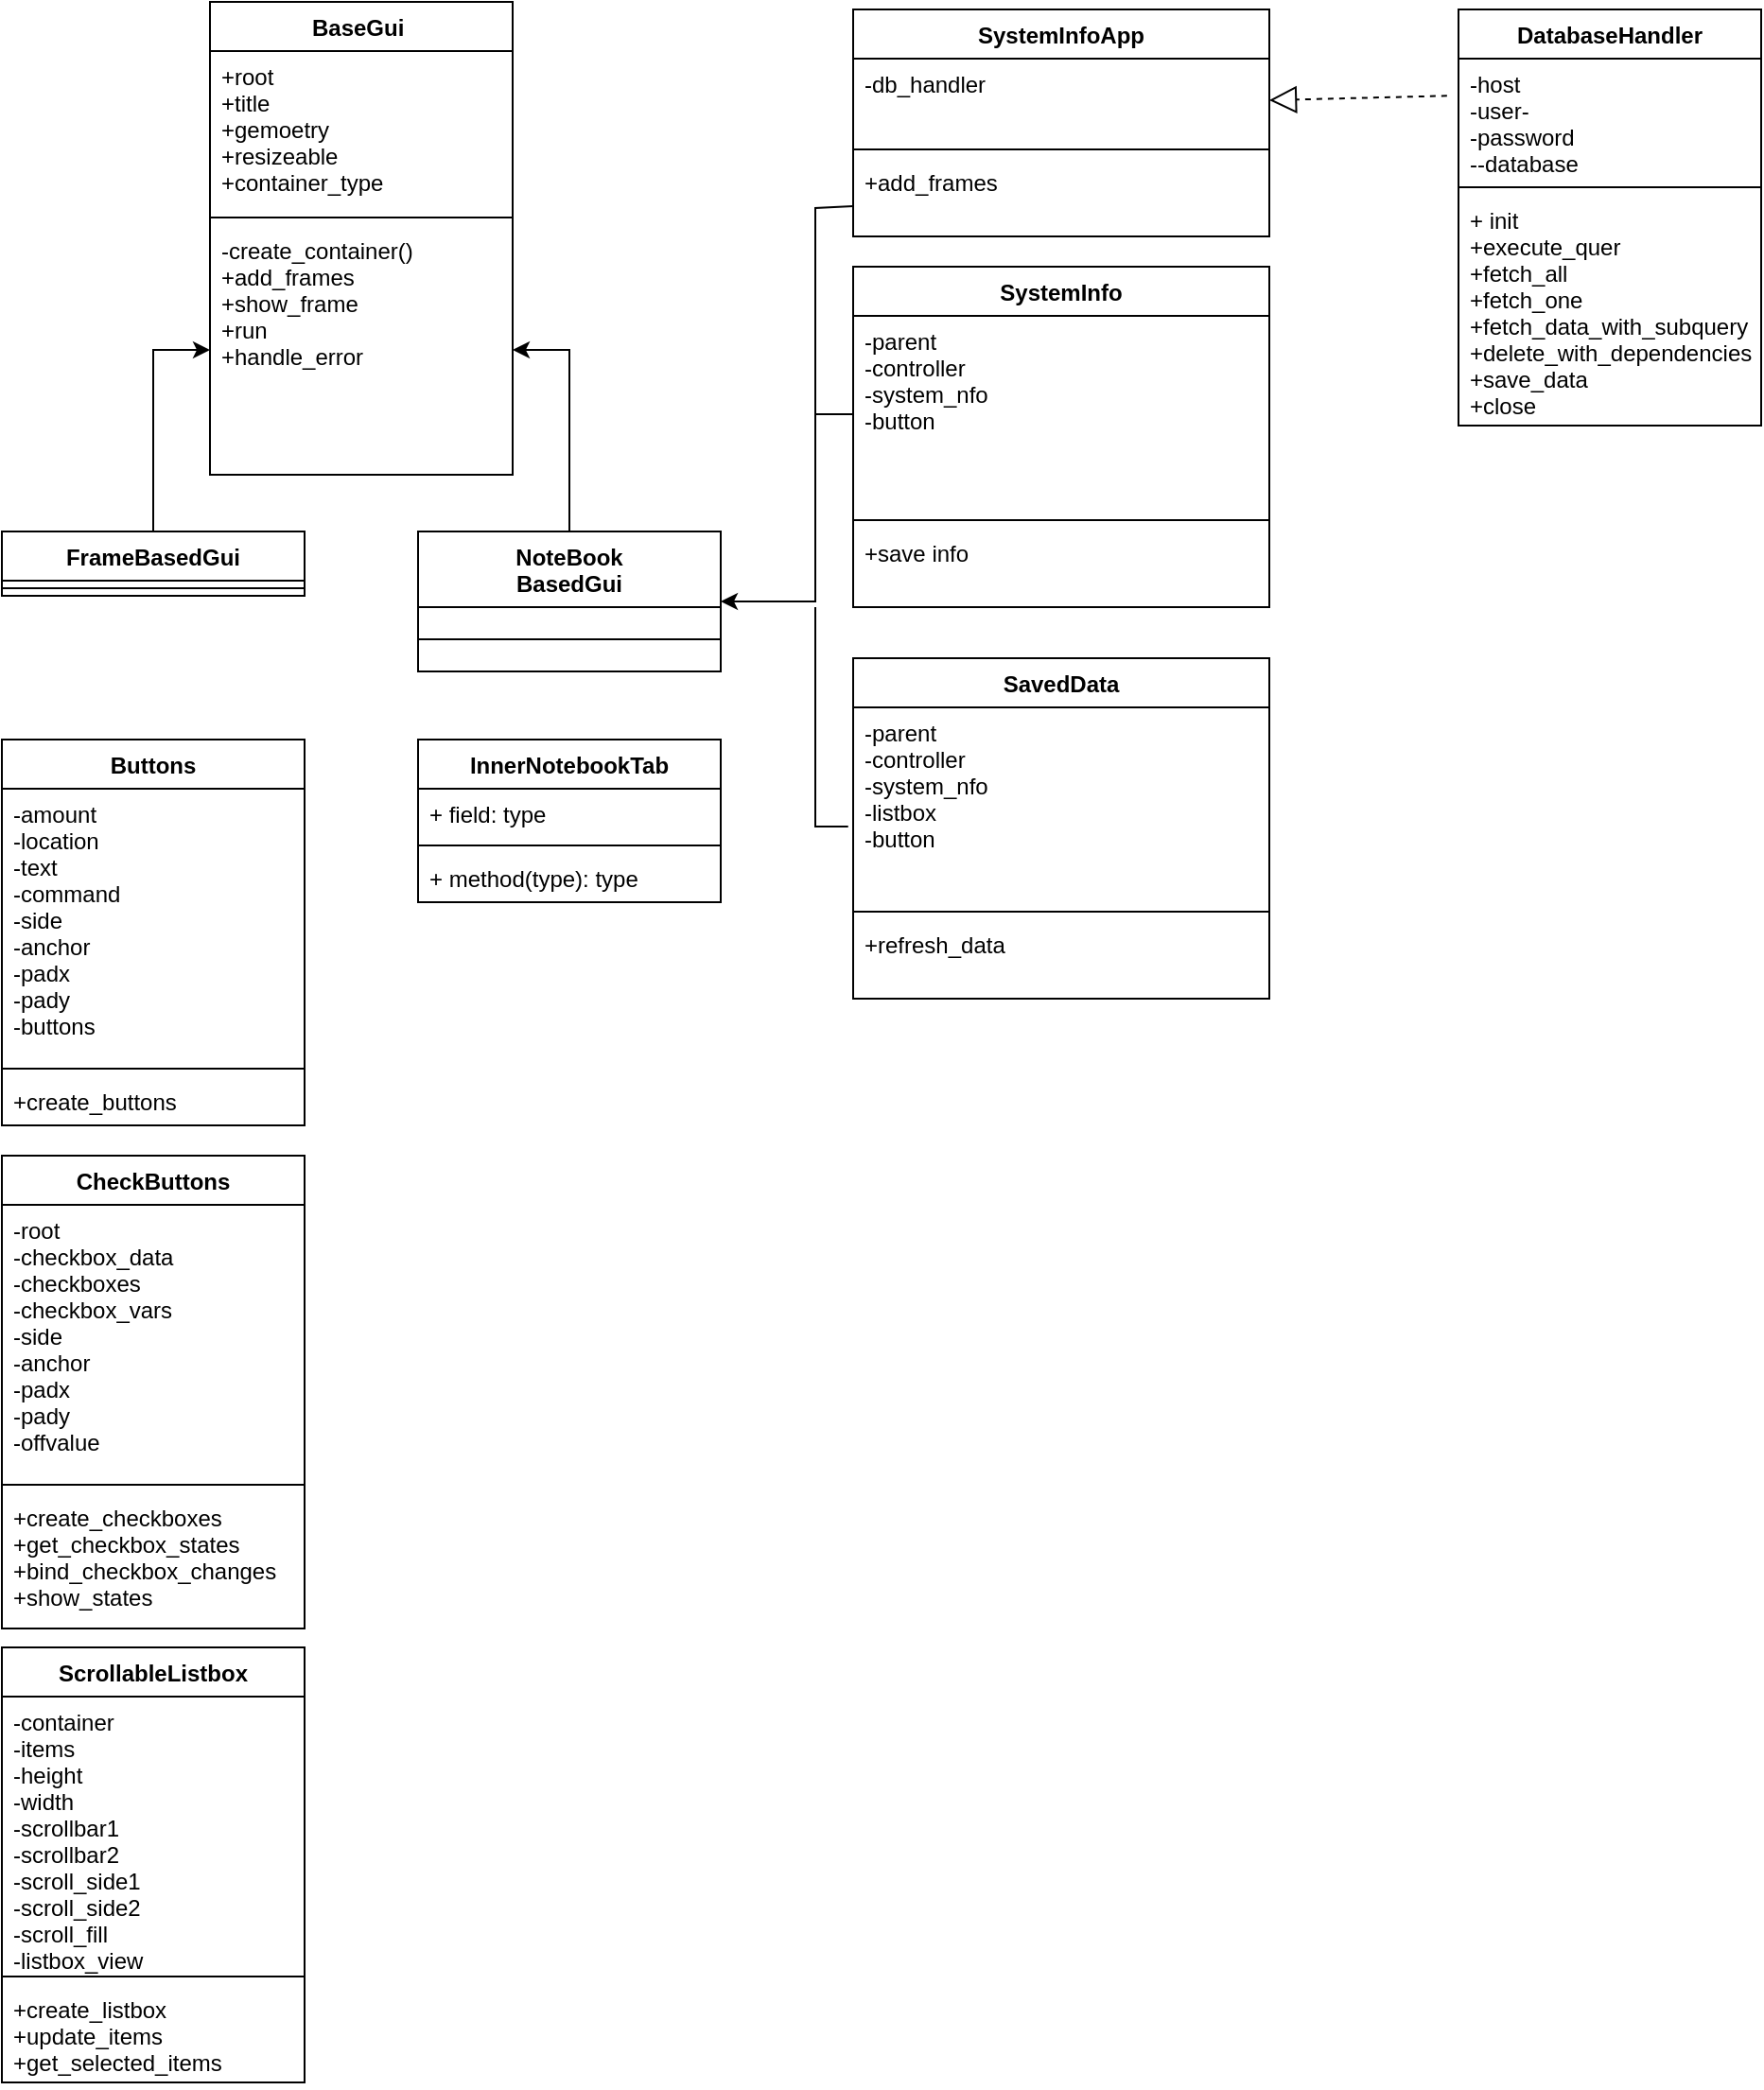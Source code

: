 <mxfile version="19.0.1" type="device"><diagram id="KrS2obj0hwFuAlFamoes" name="Page-1"><mxGraphModel dx="23" dy="1068" grid="1" gridSize="10" guides="1" tooltips="1" connect="1" arrows="1" fold="1" page="1" pageScale="1" pageWidth="827" pageHeight="1169" math="0" shadow="0"><root><mxCell id="0"/><mxCell id="1" parent="0"/><mxCell id="qQNqUFgwJ6L5TO0i5DmK-1" value="BaseGui " style="swimlane;fontStyle=1;align=center;verticalAlign=top;childLayout=stackLayout;horizontal=1;startSize=26;horizontalStack=0;resizeParent=1;resizeParentMax=0;resizeLast=0;collapsible=1;marginBottom=0;" vertex="1" parent="1"><mxGeometry x="1120" y="80" width="160" height="250" as="geometry"/></mxCell><mxCell id="qQNqUFgwJ6L5TO0i5DmK-2" value="+root&#10;+title&#10;+gemoetry&#10;+resizeable&#10;+container_type" style="text;strokeColor=none;fillColor=none;align=left;verticalAlign=top;spacingLeft=4;spacingRight=4;overflow=hidden;rotatable=0;points=[[0,0.5],[1,0.5]];portConstraint=eastwest;" vertex="1" parent="qQNqUFgwJ6L5TO0i5DmK-1"><mxGeometry y="26" width="160" height="84" as="geometry"/></mxCell><mxCell id="qQNqUFgwJ6L5TO0i5DmK-3" value="" style="line;strokeWidth=1;fillColor=none;align=left;verticalAlign=middle;spacingTop=-1;spacingLeft=3;spacingRight=3;rotatable=0;labelPosition=right;points=[];portConstraint=eastwest;" vertex="1" parent="qQNqUFgwJ6L5TO0i5DmK-1"><mxGeometry y="110" width="160" height="8" as="geometry"/></mxCell><mxCell id="qQNqUFgwJ6L5TO0i5DmK-4" value="-create_container()&#10;+add_frames&#10;+show_frame&#10;+run&#10;+handle_error" style="text;strokeColor=none;fillColor=none;align=left;verticalAlign=top;spacingLeft=4;spacingRight=4;overflow=hidden;rotatable=0;points=[[0,0.5],[1,0.5]];portConstraint=eastwest;" vertex="1" parent="qQNqUFgwJ6L5TO0i5DmK-1"><mxGeometry y="118" width="160" height="132" as="geometry"/></mxCell><mxCell id="qQNqUFgwJ6L5TO0i5DmK-5" value="" style="edgeStyle=orthogonalEdgeStyle;rounded=0;orthogonalLoop=1;jettySize=auto;html=1;" edge="1" parent="1" source="qQNqUFgwJ6L5TO0i5DmK-6" target="qQNqUFgwJ6L5TO0i5DmK-4"><mxGeometry relative="1" as="geometry"/></mxCell><mxCell id="qQNqUFgwJ6L5TO0i5DmK-6" value="FrameBasedGui" style="swimlane;fontStyle=1;align=center;verticalAlign=top;childLayout=stackLayout;horizontal=1;startSize=26;horizontalStack=0;resizeParent=1;resizeParentMax=0;resizeLast=0;collapsible=1;marginBottom=0;" vertex="1" parent="1"><mxGeometry x="1010" y="360" width="160" height="34" as="geometry"/></mxCell><mxCell id="qQNqUFgwJ6L5TO0i5DmK-7" value="" style="line;strokeWidth=1;fillColor=none;align=left;verticalAlign=middle;spacingTop=-1;spacingLeft=3;spacingRight=3;rotatable=0;labelPosition=right;points=[];portConstraint=eastwest;" vertex="1" parent="qQNqUFgwJ6L5TO0i5DmK-6"><mxGeometry y="26" width="160" height="8" as="geometry"/></mxCell><mxCell id="qQNqUFgwJ6L5TO0i5DmK-8" value="" style="edgeStyle=orthogonalEdgeStyle;rounded=0;orthogonalLoop=1;jettySize=auto;html=1;" edge="1" parent="1" source="qQNqUFgwJ6L5TO0i5DmK-9" target="qQNqUFgwJ6L5TO0i5DmK-4"><mxGeometry relative="1" as="geometry"/></mxCell><mxCell id="qQNqUFgwJ6L5TO0i5DmK-9" value="NoteBook&#10;BasedGui" style="swimlane;fontStyle=1;align=center;verticalAlign=top;childLayout=stackLayout;horizontal=1;startSize=40;horizontalStack=0;resizeParent=1;resizeParentMax=0;resizeLast=0;collapsible=1;marginBottom=0;" vertex="1" parent="1"><mxGeometry x="1230" y="360" width="160" height="74" as="geometry"/></mxCell><mxCell id="qQNqUFgwJ6L5TO0i5DmK-10" value="" style="line;strokeWidth=1;fillColor=none;align=left;verticalAlign=middle;spacingTop=-1;spacingLeft=3;spacingRight=3;rotatable=0;labelPosition=right;points=[];portConstraint=eastwest;" vertex="1" parent="qQNqUFgwJ6L5TO0i5DmK-9"><mxGeometry y="40" width="160" height="34" as="geometry"/></mxCell><mxCell id="qQNqUFgwJ6L5TO0i5DmK-11" value="Buttons" style="swimlane;fontStyle=1;align=center;verticalAlign=top;childLayout=stackLayout;horizontal=1;startSize=26;horizontalStack=0;resizeParent=1;resizeParentMax=0;resizeLast=0;collapsible=1;marginBottom=0;" vertex="1" parent="1"><mxGeometry x="1010" y="470" width="160" height="204" as="geometry"/></mxCell><mxCell id="qQNqUFgwJ6L5TO0i5DmK-12" value="-amount&#10;-location&#10;-text&#10;-command&#10;-side&#10;-anchor&#10;-padx&#10;-pady&#10;-buttons" style="text;strokeColor=none;fillColor=none;align=left;verticalAlign=top;spacingLeft=4;spacingRight=4;overflow=hidden;rotatable=0;points=[[0,0.5],[1,0.5]];portConstraint=eastwest;" vertex="1" parent="qQNqUFgwJ6L5TO0i5DmK-11"><mxGeometry y="26" width="160" height="144" as="geometry"/></mxCell><mxCell id="qQNqUFgwJ6L5TO0i5DmK-13" value="" style="line;strokeWidth=1;fillColor=none;align=left;verticalAlign=middle;spacingTop=-1;spacingLeft=3;spacingRight=3;rotatable=0;labelPosition=right;points=[];portConstraint=eastwest;" vertex="1" parent="qQNqUFgwJ6L5TO0i5DmK-11"><mxGeometry y="170" width="160" height="8" as="geometry"/></mxCell><mxCell id="qQNqUFgwJ6L5TO0i5DmK-14" value="+create_buttons" style="text;strokeColor=none;fillColor=none;align=left;verticalAlign=top;spacingLeft=4;spacingRight=4;overflow=hidden;rotatable=0;points=[[0,0.5],[1,0.5]];portConstraint=eastwest;" vertex="1" parent="qQNqUFgwJ6L5TO0i5DmK-11"><mxGeometry y="178" width="160" height="26" as="geometry"/></mxCell><mxCell id="qQNqUFgwJ6L5TO0i5DmK-27" value="SystemInfoApp" style="swimlane;fontStyle=1;align=center;verticalAlign=top;childLayout=stackLayout;horizontal=1;startSize=26;horizontalStack=0;resizeParent=1;resizeParentMax=0;resizeLast=0;collapsible=1;marginBottom=0;" vertex="1" parent="1"><mxGeometry x="1460" y="84" width="220" height="120" as="geometry"/></mxCell><mxCell id="qQNqUFgwJ6L5TO0i5DmK-28" value="-db_handler" style="text;strokeColor=none;fillColor=none;align=left;verticalAlign=top;spacingLeft=4;spacingRight=4;overflow=hidden;rotatable=0;points=[[0,0.5],[1,0.5]];portConstraint=eastwest;" vertex="1" parent="qQNqUFgwJ6L5TO0i5DmK-27"><mxGeometry y="26" width="220" height="44" as="geometry"/></mxCell><mxCell id="qQNqUFgwJ6L5TO0i5DmK-29" value="" style="line;strokeWidth=1;fillColor=none;align=left;verticalAlign=middle;spacingTop=-1;spacingLeft=3;spacingRight=3;rotatable=0;labelPosition=right;points=[];portConstraint=eastwest;" vertex="1" parent="qQNqUFgwJ6L5TO0i5DmK-27"><mxGeometry y="70" width="220" height="8" as="geometry"/></mxCell><mxCell id="qQNqUFgwJ6L5TO0i5DmK-30" value="+add_frames" style="text;strokeColor=none;fillColor=none;align=left;verticalAlign=top;spacingLeft=4;spacingRight=4;overflow=hidden;rotatable=0;points=[[0,0.5],[1,0.5]];portConstraint=eastwest;" vertex="1" parent="qQNqUFgwJ6L5TO0i5DmK-27"><mxGeometry y="78" width="220" height="42" as="geometry"/></mxCell><mxCell id="qQNqUFgwJ6L5TO0i5DmK-31" value="SystemInfo" style="swimlane;fontStyle=1;align=center;verticalAlign=top;childLayout=stackLayout;horizontal=1;startSize=26;horizontalStack=0;resizeParent=1;resizeParentMax=0;resizeLast=0;collapsible=1;marginBottom=0;" vertex="1" parent="1"><mxGeometry x="1460" y="220" width="220" height="180" as="geometry"/></mxCell><mxCell id="qQNqUFgwJ6L5TO0i5DmK-32" value="-parent&#10;-controller&#10;-system_nfo&#10;-button" style="text;strokeColor=none;fillColor=none;align=left;verticalAlign=top;spacingLeft=4;spacingRight=4;overflow=hidden;rotatable=0;points=[[0,0.5],[1,0.5]];portConstraint=eastwest;" vertex="1" parent="qQNqUFgwJ6L5TO0i5DmK-31"><mxGeometry y="26" width="220" height="104" as="geometry"/></mxCell><mxCell id="qQNqUFgwJ6L5TO0i5DmK-33" value="" style="line;strokeWidth=1;fillColor=none;align=left;verticalAlign=middle;spacingTop=-1;spacingLeft=3;spacingRight=3;rotatable=0;labelPosition=right;points=[];portConstraint=eastwest;" vertex="1" parent="qQNqUFgwJ6L5TO0i5DmK-31"><mxGeometry y="130" width="220" height="8" as="geometry"/></mxCell><mxCell id="qQNqUFgwJ6L5TO0i5DmK-34" value="+save info" style="text;strokeColor=none;fillColor=none;align=left;verticalAlign=top;spacingLeft=4;spacingRight=4;overflow=hidden;rotatable=0;points=[[0,0.5],[1,0.5]];portConstraint=eastwest;" vertex="1" parent="qQNqUFgwJ6L5TO0i5DmK-31"><mxGeometry y="138" width="220" height="42" as="geometry"/></mxCell><mxCell id="qQNqUFgwJ6L5TO0i5DmK-35" value="InnerNotebookTab" style="swimlane;fontStyle=1;align=center;verticalAlign=top;childLayout=stackLayout;horizontal=1;startSize=26;horizontalStack=0;resizeParent=1;resizeParentMax=0;resizeLast=0;collapsible=1;marginBottom=0;" vertex="1" parent="1"><mxGeometry x="1230" y="470" width="160" height="86" as="geometry"/></mxCell><mxCell id="qQNqUFgwJ6L5TO0i5DmK-36" value="+ field: type" style="text;strokeColor=none;fillColor=none;align=left;verticalAlign=top;spacingLeft=4;spacingRight=4;overflow=hidden;rotatable=0;points=[[0,0.5],[1,0.5]];portConstraint=eastwest;" vertex="1" parent="qQNqUFgwJ6L5TO0i5DmK-35"><mxGeometry y="26" width="160" height="26" as="geometry"/></mxCell><mxCell id="qQNqUFgwJ6L5TO0i5DmK-37" value="" style="line;strokeWidth=1;fillColor=none;align=left;verticalAlign=middle;spacingTop=-1;spacingLeft=3;spacingRight=3;rotatable=0;labelPosition=right;points=[];portConstraint=eastwest;" vertex="1" parent="qQNqUFgwJ6L5TO0i5DmK-35"><mxGeometry y="52" width="160" height="8" as="geometry"/></mxCell><mxCell id="qQNqUFgwJ6L5TO0i5DmK-38" value="+ method(type): type" style="text;strokeColor=none;fillColor=none;align=left;verticalAlign=top;spacingLeft=4;spacingRight=4;overflow=hidden;rotatable=0;points=[[0,0.5],[1,0.5]];portConstraint=eastwest;" vertex="1" parent="qQNqUFgwJ6L5TO0i5DmK-35"><mxGeometry y="60" width="160" height="26" as="geometry"/></mxCell><mxCell id="qQNqUFgwJ6L5TO0i5DmK-39" value="" style="endArrow=none;html=1;rounded=0;" edge="1" parent="1"><mxGeometry width="50" height="50" relative="1" as="geometry"><mxPoint x="1440" y="310" as="sourcePoint"/><mxPoint x="1460" y="188" as="targetPoint"/><Array as="points"><mxPoint x="1440" y="189"/></Array></mxGeometry></mxCell><mxCell id="qQNqUFgwJ6L5TO0i5DmK-42" value="DatabaseHandler" style="swimlane;fontStyle=1;align=center;verticalAlign=top;childLayout=stackLayout;horizontal=1;startSize=26;horizontalStack=0;resizeParent=1;resizeParentMax=0;resizeLast=0;collapsible=1;marginBottom=0;" vertex="1" parent="1"><mxGeometry x="1780" y="84" width="160" height="220" as="geometry"/></mxCell><mxCell id="qQNqUFgwJ6L5TO0i5DmK-43" value="-host&#10;-user-&#10;-password&#10;--database" style="text;strokeColor=none;fillColor=none;align=left;verticalAlign=top;spacingLeft=4;spacingRight=4;overflow=hidden;rotatable=0;points=[[0,0.5],[1,0.5]];portConstraint=eastwest;" vertex="1" parent="qQNqUFgwJ6L5TO0i5DmK-42"><mxGeometry y="26" width="160" height="64" as="geometry"/></mxCell><mxCell id="qQNqUFgwJ6L5TO0i5DmK-44" value="" style="line;strokeWidth=1;fillColor=none;align=left;verticalAlign=middle;spacingTop=-1;spacingLeft=3;spacingRight=3;rotatable=0;labelPosition=right;points=[];portConstraint=eastwest;" vertex="1" parent="qQNqUFgwJ6L5TO0i5DmK-42"><mxGeometry y="90" width="160" height="8" as="geometry"/></mxCell><mxCell id="qQNqUFgwJ6L5TO0i5DmK-45" value="+ init&#10;+execute_quer&#10;+fetch_all&#10;+fetch_one&#10;+fetch_data_with_subquery&#10;+delete_with_dependencies&#10;+save_data&#10;+close" style="text;strokeColor=none;fillColor=none;align=left;verticalAlign=top;spacingLeft=4;spacingRight=4;overflow=hidden;rotatable=0;points=[[0,0.5],[1,0.5]];portConstraint=eastwest;" vertex="1" parent="qQNqUFgwJ6L5TO0i5DmK-42"><mxGeometry y="98" width="160" height="122" as="geometry"/></mxCell><mxCell id="qQNqUFgwJ6L5TO0i5DmK-46" value="" style="endArrow=block;dashed=1;endFill=0;endSize=12;html=1;rounded=0;exitX=-0.038;exitY=0.307;exitDx=0;exitDy=0;entryX=1;entryY=0.5;entryDx=0;entryDy=0;exitPerimeter=0;" edge="1" parent="1" source="qQNqUFgwJ6L5TO0i5DmK-43" target="qQNqUFgwJ6L5TO0i5DmK-28"><mxGeometry width="160" relative="1" as="geometry"><mxPoint x="840" y="420" as="sourcePoint"/><mxPoint x="1440" y="630" as="targetPoint"/></mxGeometry></mxCell><mxCell id="qQNqUFgwJ6L5TO0i5DmK-47" style="edgeStyle=orthogonalEdgeStyle;rounded=0;orthogonalLoop=1;jettySize=auto;html=1;entryX=1;entryY=0.5;entryDx=0;entryDy=0;" edge="1" parent="1" source="qQNqUFgwJ6L5TO0i5DmK-32" target="qQNqUFgwJ6L5TO0i5DmK-9"><mxGeometry relative="1" as="geometry"><mxPoint x="1440" y="400" as="targetPoint"/><Array as="points"><mxPoint x="1440" y="298"/><mxPoint x="1440" y="397"/></Array></mxGeometry></mxCell><mxCell id="qQNqUFgwJ6L5TO0i5DmK-48" value="SavedData" style="swimlane;fontStyle=1;align=center;verticalAlign=top;childLayout=stackLayout;horizontal=1;startSize=26;horizontalStack=0;resizeParent=1;resizeParentMax=0;resizeLast=0;collapsible=1;marginBottom=0;" vertex="1" parent="1"><mxGeometry x="1460" y="427" width="220" height="180" as="geometry"/></mxCell><mxCell id="qQNqUFgwJ6L5TO0i5DmK-49" value="-parent&#10;-controller&#10;-system_nfo&#10;-listbox&#10;-button" style="text;strokeColor=none;fillColor=none;align=left;verticalAlign=top;spacingLeft=4;spacingRight=4;overflow=hidden;rotatable=0;points=[[0,0.5],[1,0.5]];portConstraint=eastwest;" vertex="1" parent="qQNqUFgwJ6L5TO0i5DmK-48"><mxGeometry y="26" width="220" height="104" as="geometry"/></mxCell><mxCell id="qQNqUFgwJ6L5TO0i5DmK-50" value="" style="line;strokeWidth=1;fillColor=none;align=left;verticalAlign=middle;spacingTop=-1;spacingLeft=3;spacingRight=3;rotatable=0;labelPosition=right;points=[];portConstraint=eastwest;" vertex="1" parent="qQNqUFgwJ6L5TO0i5DmK-48"><mxGeometry y="130" width="220" height="8" as="geometry"/></mxCell><mxCell id="qQNqUFgwJ6L5TO0i5DmK-51" value="+refresh_data" style="text;strokeColor=none;fillColor=none;align=left;verticalAlign=top;spacingLeft=4;spacingRight=4;overflow=hidden;rotatable=0;points=[[0,0.5],[1,0.5]];portConstraint=eastwest;" vertex="1" parent="qQNqUFgwJ6L5TO0i5DmK-48"><mxGeometry y="138" width="220" height="42" as="geometry"/></mxCell><mxCell id="qQNqUFgwJ6L5TO0i5DmK-52" value="" style="endArrow=none;html=1;rounded=0;exitX=-0.012;exitY=0.606;exitDx=0;exitDy=0;exitPerimeter=0;" edge="1" parent="1" source="qQNqUFgwJ6L5TO0i5DmK-49"><mxGeometry width="50" height="50" relative="1" as="geometry"><mxPoint x="1490" y="460" as="sourcePoint"/><mxPoint x="1440" y="400" as="targetPoint"/><Array as="points"><mxPoint x="1440" y="516"/></Array></mxGeometry></mxCell><mxCell id="qQNqUFgwJ6L5TO0i5DmK-54" value="CheckButtons" style="swimlane;fontStyle=1;align=center;verticalAlign=top;childLayout=stackLayout;horizontal=1;startSize=26;horizontalStack=0;resizeParent=1;resizeParentMax=0;resizeLast=0;collapsible=1;marginBottom=0;" vertex="1" parent="1"><mxGeometry x="1010" y="690" width="160" height="250" as="geometry"/></mxCell><mxCell id="qQNqUFgwJ6L5TO0i5DmK-55" value="-root&#10;-checkbox_data&#10;-checkboxes&#10;-checkbox_vars&#10;-side&#10;-anchor&#10;-padx&#10;-pady&#10;-offvalue" style="text;strokeColor=none;fillColor=none;align=left;verticalAlign=top;spacingLeft=4;spacingRight=4;overflow=hidden;rotatable=0;points=[[0,0.5],[1,0.5]];portConstraint=eastwest;" vertex="1" parent="qQNqUFgwJ6L5TO0i5DmK-54"><mxGeometry y="26" width="160" height="144" as="geometry"/></mxCell><mxCell id="qQNqUFgwJ6L5TO0i5DmK-56" value="" style="line;strokeWidth=1;fillColor=none;align=left;verticalAlign=middle;spacingTop=-1;spacingLeft=3;spacingRight=3;rotatable=0;labelPosition=right;points=[];portConstraint=eastwest;" vertex="1" parent="qQNqUFgwJ6L5TO0i5DmK-54"><mxGeometry y="170" width="160" height="8" as="geometry"/></mxCell><mxCell id="qQNqUFgwJ6L5TO0i5DmK-57" value="+create_checkboxes&#10;+get_checkbox_states&#10;+bind_checkbox_changes&#10;+show_states" style="text;strokeColor=none;fillColor=none;align=left;verticalAlign=top;spacingLeft=4;spacingRight=4;overflow=hidden;rotatable=0;points=[[0,0.5],[1,0.5]];portConstraint=eastwest;" vertex="1" parent="qQNqUFgwJ6L5TO0i5DmK-54"><mxGeometry y="178" width="160" height="72" as="geometry"/></mxCell><mxCell id="qQNqUFgwJ6L5TO0i5DmK-58" value="ScrollableListbox" style="swimlane;fontStyle=1;align=center;verticalAlign=top;childLayout=stackLayout;horizontal=1;startSize=26;horizontalStack=0;resizeParent=1;resizeParentMax=0;resizeLast=0;collapsible=1;marginBottom=0;" vertex="1" parent="1"><mxGeometry x="1010" y="950" width="160" height="230" as="geometry"/></mxCell><mxCell id="qQNqUFgwJ6L5TO0i5DmK-59" value="-container&#10;-items&#10;-height&#10;-width&#10;-scrollbar1&#10;-scrollbar2&#10;-scroll_side1&#10;-scroll_side2&#10;-scroll_fill&#10;-listbox_view" style="text;strokeColor=none;fillColor=none;align=left;verticalAlign=top;spacingLeft=4;spacingRight=4;overflow=hidden;rotatable=0;points=[[0,0.5],[1,0.5]];portConstraint=eastwest;" vertex="1" parent="qQNqUFgwJ6L5TO0i5DmK-58"><mxGeometry y="26" width="160" height="144" as="geometry"/></mxCell><mxCell id="qQNqUFgwJ6L5TO0i5DmK-60" value="" style="line;strokeWidth=1;fillColor=none;align=left;verticalAlign=middle;spacingTop=-1;spacingLeft=3;spacingRight=3;rotatable=0;labelPosition=right;points=[];portConstraint=eastwest;" vertex="1" parent="qQNqUFgwJ6L5TO0i5DmK-58"><mxGeometry y="170" width="160" height="8" as="geometry"/></mxCell><mxCell id="qQNqUFgwJ6L5TO0i5DmK-61" value="+create_listbox&#10;+update_items&#10;+get_selected_items" style="text;strokeColor=none;fillColor=none;align=left;verticalAlign=top;spacingLeft=4;spacingRight=4;overflow=hidden;rotatable=0;points=[[0,0.5],[1,0.5]];portConstraint=eastwest;" vertex="1" parent="qQNqUFgwJ6L5TO0i5DmK-58"><mxGeometry y="178" width="160" height="52" as="geometry"/></mxCell></root></mxGraphModel></diagram></mxfile>
